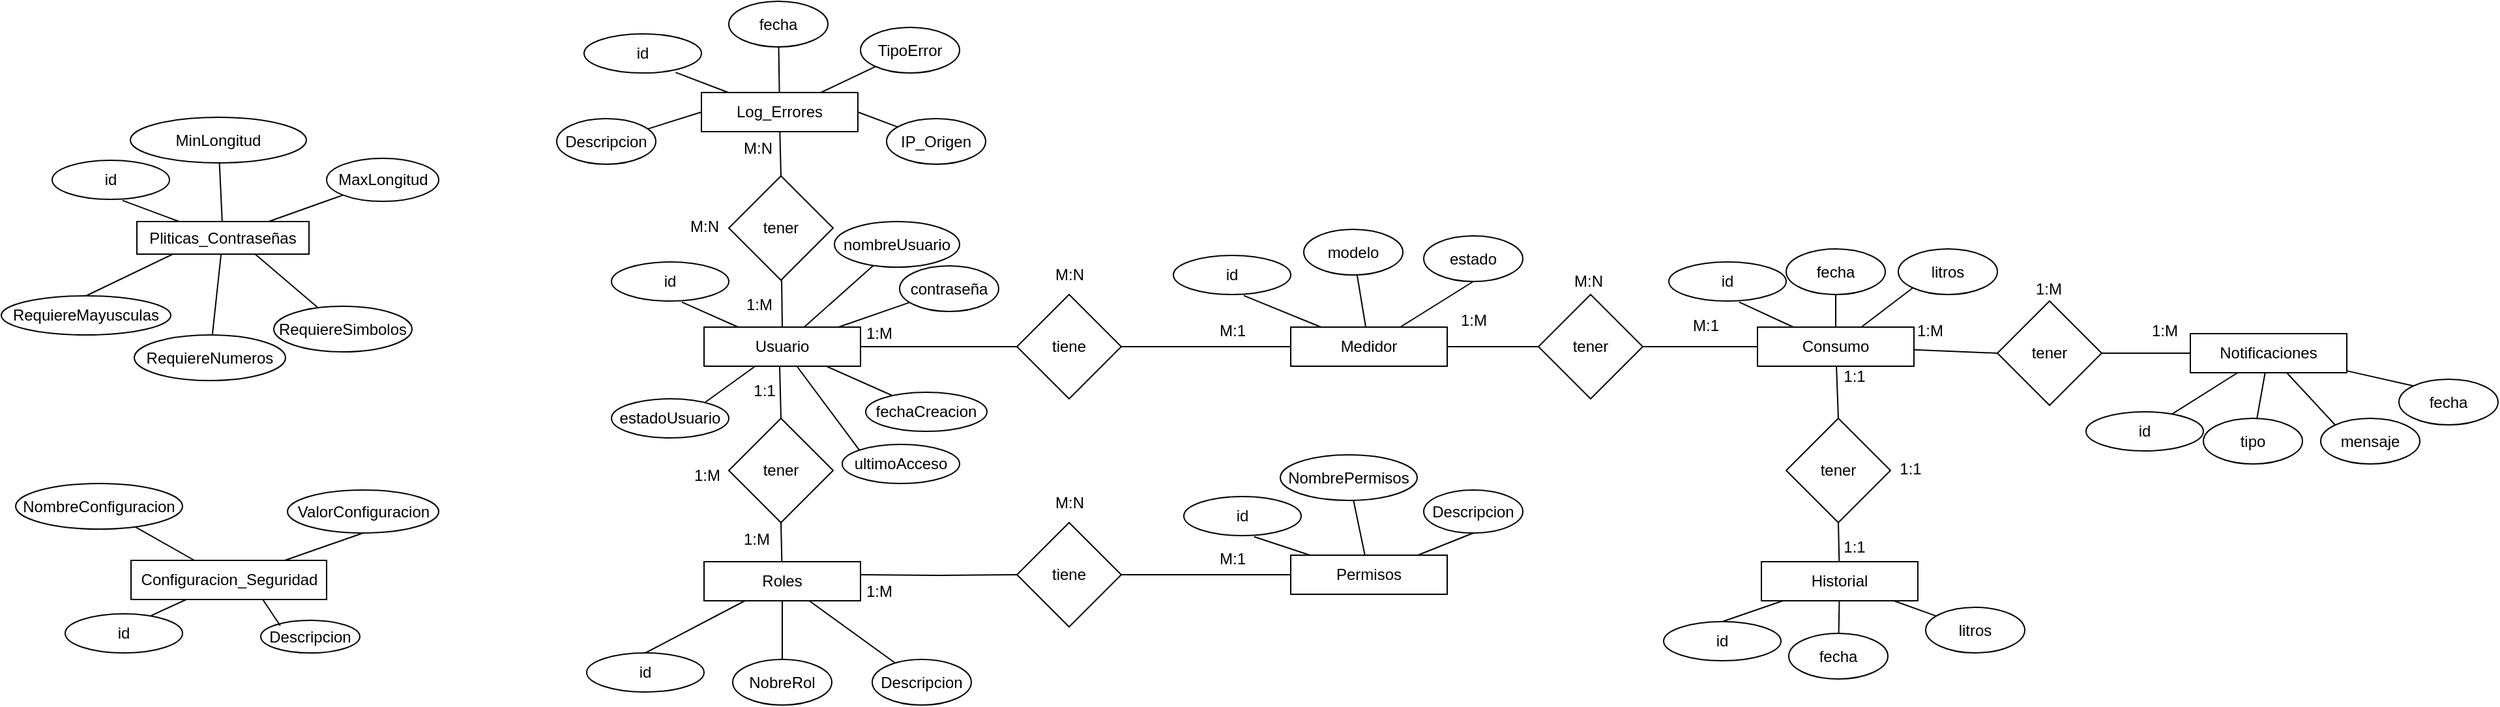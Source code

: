 <mxfile version="28.2.3">
  <diagram name="Page-1" id="yMqZb2H99Yp8ipSMOr5U">
    <mxGraphModel dx="1633" dy="1471" grid="1" gridSize="10" guides="1" tooltips="1" connect="1" arrows="1" fold="1" page="1" pageScale="1" pageWidth="827" pageHeight="1169" math="0" shadow="0">
      <root>
        <mxCell id="0" />
        <mxCell id="1" parent="0" />
        <mxCell id="01cRW5Nif3fKUecZSEzK-48" value="" style="rounded=0;orthogonalLoop=1;jettySize=auto;html=1;endArrow=none;endFill=0;" edge="1" parent="1" source="01cRW5Nif3fKUecZSEzK-39" target="01cRW5Nif3fKUecZSEzK-47">
          <mxGeometry relative="1" as="geometry" />
        </mxCell>
        <mxCell id="01cRW5Nif3fKUecZSEzK-50" style="rounded=0;orthogonalLoop=1;jettySize=auto;html=1;entryX=0.5;entryY=1;entryDx=0;entryDy=0;endArrow=none;endFill=0;" edge="1" parent="1" source="01cRW5Nif3fKUecZSEzK-39" target="01cRW5Nif3fKUecZSEzK-49">
          <mxGeometry relative="1" as="geometry" />
        </mxCell>
        <mxCell id="01cRW5Nif3fKUecZSEzK-98" value="" style="edgeStyle=orthogonalEdgeStyle;rounded=0;orthogonalLoop=1;jettySize=auto;html=1;entryX=1;entryY=0.5;entryDx=0;entryDy=0;endArrow=none;endFill=0;" edge="1" parent="1" source="01cRW5Nif3fKUecZSEzK-39" target="01cRW5Nif3fKUecZSEzK-95">
          <mxGeometry relative="1" as="geometry">
            <mxPoint x="240" y="215" as="targetPoint" />
          </mxGeometry>
        </mxCell>
        <mxCell id="01cRW5Nif3fKUecZSEzK-39" value="Medidor" style="rounded=0;whiteSpace=wrap;html=1;" vertex="1" parent="1">
          <mxGeometry x="340" y="200" width="120" height="30" as="geometry" />
        </mxCell>
        <mxCell id="01cRW5Nif3fKUecZSEzK-40" value="id" style="ellipse;whiteSpace=wrap;html=1;" vertex="1" parent="1">
          <mxGeometry x="250" y="145" width="90" height="30" as="geometry" />
        </mxCell>
        <mxCell id="01cRW5Nif3fKUecZSEzK-46" style="rounded=0;orthogonalLoop=1;jettySize=auto;html=1;entryX=0.6;entryY=1.028;entryDx=0;entryDy=0;entryPerimeter=0;endArrow=none;endFill=0;" edge="1" parent="1" source="01cRW5Nif3fKUecZSEzK-39" target="01cRW5Nif3fKUecZSEzK-40">
          <mxGeometry relative="1" as="geometry" />
        </mxCell>
        <mxCell id="01cRW5Nif3fKUecZSEzK-47" value="modelo" style="ellipse;whiteSpace=wrap;html=1;rounded=0;" vertex="1" parent="1">
          <mxGeometry x="350" y="125" width="76" height="35" as="geometry" />
        </mxCell>
        <mxCell id="01cRW5Nif3fKUecZSEzK-49" value="estado" style="ellipse;whiteSpace=wrap;html=1;rounded=0;" vertex="1" parent="1">
          <mxGeometry x="442" y="130" width="76" height="35" as="geometry" />
        </mxCell>
        <mxCell id="01cRW5Nif3fKUecZSEzK-51" value="" style="rounded=0;orthogonalLoop=1;jettySize=auto;html=1;endArrow=none;endFill=0;" edge="1" parent="1" source="01cRW5Nif3fKUecZSEzK-53" target="01cRW5Nif3fKUecZSEzK-56">
          <mxGeometry relative="1" as="geometry" />
        </mxCell>
        <mxCell id="01cRW5Nif3fKUecZSEzK-52" style="rounded=0;orthogonalLoop=1;jettySize=auto;html=1;endArrow=none;endFill=0;" edge="1" parent="1" source="01cRW5Nif3fKUecZSEzK-53" target="01cRW5Nif3fKUecZSEzK-57">
          <mxGeometry relative="1" as="geometry" />
        </mxCell>
        <mxCell id="01cRW5Nif3fKUecZSEzK-96" value="" style="edgeStyle=orthogonalEdgeStyle;rounded=0;orthogonalLoop=1;jettySize=auto;html=1;endArrow=none;endFill=0;" edge="1" parent="1" source="01cRW5Nif3fKUecZSEzK-53" target="01cRW5Nif3fKUecZSEzK-95">
          <mxGeometry relative="1" as="geometry" />
        </mxCell>
        <mxCell id="01cRW5Nif3fKUecZSEzK-111" style="rounded=0;orthogonalLoop=1;jettySize=auto;html=1;entryX=0.777;entryY=0.138;entryDx=0;entryDy=0;endArrow=none;endFill=0;entryPerimeter=0;" edge="1" parent="1" source="01cRW5Nif3fKUecZSEzK-53" target="01cRW5Nif3fKUecZSEzK-108">
          <mxGeometry relative="1" as="geometry" />
        </mxCell>
        <mxCell id="01cRW5Nif3fKUecZSEzK-112" style="rounded=0;orthogonalLoop=1;jettySize=auto;html=1;entryX=0;entryY=0;entryDx=0;entryDy=0;endArrow=none;endFill=0;" edge="1" parent="1" source="01cRW5Nif3fKUecZSEzK-53" target="01cRW5Nif3fKUecZSEzK-110">
          <mxGeometry relative="1" as="geometry" />
        </mxCell>
        <mxCell id="01cRW5Nif3fKUecZSEzK-113" style="rounded=0;orthogonalLoop=1;jettySize=auto;html=1;entryX=0.252;entryY=0.129;entryDx=0;entryDy=0;endArrow=none;endFill=0;entryPerimeter=0;" edge="1" parent="1" source="01cRW5Nif3fKUecZSEzK-53" target="01cRW5Nif3fKUecZSEzK-109">
          <mxGeometry relative="1" as="geometry" />
        </mxCell>
        <mxCell id="01cRW5Nif3fKUecZSEzK-53" value="Usuario" style="rounded=0;whiteSpace=wrap;html=1;" vertex="1" parent="1">
          <mxGeometry x="-110" y="200" width="120" height="30" as="geometry" />
        </mxCell>
        <mxCell id="01cRW5Nif3fKUecZSEzK-54" value="id" style="ellipse;whiteSpace=wrap;html=1;" vertex="1" parent="1">
          <mxGeometry x="-181" y="150" width="90" height="30" as="geometry" />
        </mxCell>
        <mxCell id="01cRW5Nif3fKUecZSEzK-55" style="rounded=0;orthogonalLoop=1;jettySize=auto;html=1;entryX=0.6;entryY=1.028;entryDx=0;entryDy=0;entryPerimeter=0;endArrow=none;endFill=0;" edge="1" parent="1" source="01cRW5Nif3fKUecZSEzK-53" target="01cRW5Nif3fKUecZSEzK-54">
          <mxGeometry relative="1" as="geometry" />
        </mxCell>
        <mxCell id="01cRW5Nif3fKUecZSEzK-56" value="nombreUsuario" style="ellipse;whiteSpace=wrap;html=1;rounded=0;" vertex="1" parent="1">
          <mxGeometry x="-10" y="119" width="96" height="35" as="geometry" />
        </mxCell>
        <mxCell id="01cRW5Nif3fKUecZSEzK-57" value="contraseña" style="ellipse;whiteSpace=wrap;html=1;rounded=0;" vertex="1" parent="1">
          <mxGeometry x="40" y="153" width="76" height="35" as="geometry" />
        </mxCell>
        <mxCell id="01cRW5Nif3fKUecZSEzK-58" value="" style="rounded=0;orthogonalLoop=1;jettySize=auto;html=1;endArrow=none;endFill=0;" edge="1" parent="1" source="01cRW5Nif3fKUecZSEzK-60" target="01cRW5Nif3fKUecZSEzK-63">
          <mxGeometry relative="1" as="geometry" />
        </mxCell>
        <mxCell id="01cRW5Nif3fKUecZSEzK-59" style="rounded=0;orthogonalLoop=1;jettySize=auto;html=1;entryX=0;entryY=1;entryDx=0;entryDy=0;endArrow=none;endFill=0;" edge="1" parent="1" source="01cRW5Nif3fKUecZSEzK-60" target="01cRW5Nif3fKUecZSEzK-64">
          <mxGeometry relative="1" as="geometry" />
        </mxCell>
        <mxCell id="01cRW5Nif3fKUecZSEzK-116" style="rounded=0;orthogonalLoop=1;jettySize=auto;html=1;entryX=0.5;entryY=0;entryDx=0;entryDy=0;endArrow=none;endFill=0;" edge="1" parent="1" source="01cRW5Nif3fKUecZSEzK-60" target="01cRW5Nif3fKUecZSEzK-115">
          <mxGeometry relative="1" as="geometry" />
        </mxCell>
        <mxCell id="01cRW5Nif3fKUecZSEzK-119" style="rounded=0;orthogonalLoop=1;jettySize=auto;html=1;entryX=0;entryY=0.5;entryDx=0;entryDy=0;endArrow=none;endFill=0;" edge="1" parent="1" source="01cRW5Nif3fKUecZSEzK-60" target="01cRW5Nif3fKUecZSEzK-118">
          <mxGeometry relative="1" as="geometry" />
        </mxCell>
        <mxCell id="01cRW5Nif3fKUecZSEzK-60" value="Consumo" style="rounded=0;whiteSpace=wrap;html=1;" vertex="1" parent="1">
          <mxGeometry x="698" y="200" width="120" height="30" as="geometry" />
        </mxCell>
        <mxCell id="01cRW5Nif3fKUecZSEzK-61" value="id" style="ellipse;whiteSpace=wrap;html=1;" vertex="1" parent="1">
          <mxGeometry x="630" y="150" width="90" height="30" as="geometry" />
        </mxCell>
        <mxCell id="01cRW5Nif3fKUecZSEzK-62" style="rounded=0;orthogonalLoop=1;jettySize=auto;html=1;entryX=0.6;entryY=1.028;entryDx=0;entryDy=0;entryPerimeter=0;endArrow=none;endFill=0;" edge="1" parent="1" source="01cRW5Nif3fKUecZSEzK-60" target="01cRW5Nif3fKUecZSEzK-61">
          <mxGeometry relative="1" as="geometry" />
        </mxCell>
        <mxCell id="01cRW5Nif3fKUecZSEzK-63" value="fecha" style="ellipse;whiteSpace=wrap;html=1;rounded=0;" vertex="1" parent="1">
          <mxGeometry x="720" y="140" width="76" height="35" as="geometry" />
        </mxCell>
        <mxCell id="01cRW5Nif3fKUecZSEzK-64" value="litros" style="ellipse;whiteSpace=wrap;html=1;rounded=0;" vertex="1" parent="1">
          <mxGeometry x="806" y="140" width="76" height="35" as="geometry" />
        </mxCell>
        <mxCell id="01cRW5Nif3fKUecZSEzK-76" value="" style="rounded=0;orthogonalLoop=1;jettySize=auto;html=1;endArrow=none;endFill=0;" edge="1" parent="1" source="01cRW5Nif3fKUecZSEzK-79" target="01cRW5Nif3fKUecZSEzK-82">
          <mxGeometry relative="1" as="geometry" />
        </mxCell>
        <mxCell id="01cRW5Nif3fKUecZSEzK-77" style="rounded=0;orthogonalLoop=1;jettySize=auto;html=1;entryX=0;entryY=0;entryDx=0;entryDy=0;endArrow=none;endFill=0;" edge="1" parent="1" source="01cRW5Nif3fKUecZSEzK-79" target="01cRW5Nif3fKUecZSEzK-83">
          <mxGeometry relative="1" as="geometry" />
        </mxCell>
        <mxCell id="01cRW5Nif3fKUecZSEzK-78" style="rounded=0;orthogonalLoop=1;jettySize=auto;html=1;entryX=0;entryY=0;entryDx=0;entryDy=0;endArrow=none;endFill=0;" edge="1" parent="1" source="01cRW5Nif3fKUecZSEzK-79" target="01cRW5Nif3fKUecZSEzK-84">
          <mxGeometry relative="1" as="geometry" />
        </mxCell>
        <mxCell id="01cRW5Nif3fKUecZSEzK-120" style="rounded=0;orthogonalLoop=1;jettySize=auto;html=1;entryX=1;entryY=0.5;entryDx=0;entryDy=0;endArrow=none;endFill=0;" edge="1" parent="1" source="01cRW5Nif3fKUecZSEzK-79" target="01cRW5Nif3fKUecZSEzK-118">
          <mxGeometry relative="1" as="geometry" />
        </mxCell>
        <mxCell id="01cRW5Nif3fKUecZSEzK-79" value="Notificaciones" style="rounded=0;whiteSpace=wrap;html=1;" vertex="1" parent="1">
          <mxGeometry x="1030" y="205" width="120" height="30" as="geometry" />
        </mxCell>
        <mxCell id="01cRW5Nif3fKUecZSEzK-80" value="id" style="ellipse;whiteSpace=wrap;html=1;" vertex="1" parent="1">
          <mxGeometry x="950" y="265" width="90" height="30" as="geometry" />
        </mxCell>
        <mxCell id="01cRW5Nif3fKUecZSEzK-81" style="rounded=0;orthogonalLoop=1;jettySize=auto;html=1;endArrow=none;endFill=0;" edge="1" parent="1" source="01cRW5Nif3fKUecZSEzK-79" target="01cRW5Nif3fKUecZSEzK-80">
          <mxGeometry relative="1" as="geometry" />
        </mxCell>
        <mxCell id="01cRW5Nif3fKUecZSEzK-82" value="tipo" style="ellipse;whiteSpace=wrap;html=1;rounded=0;" vertex="1" parent="1">
          <mxGeometry x="1040" y="270" width="76" height="35" as="geometry" />
        </mxCell>
        <mxCell id="01cRW5Nif3fKUecZSEzK-83" value="mensaje" style="ellipse;whiteSpace=wrap;html=1;rounded=0;" vertex="1" parent="1">
          <mxGeometry x="1130" y="270" width="76" height="35" as="geometry" />
        </mxCell>
        <mxCell id="01cRW5Nif3fKUecZSEzK-84" value="fecha" style="ellipse;whiteSpace=wrap;html=1;rounded=0;" vertex="1" parent="1">
          <mxGeometry x="1190" y="240" width="76" height="35" as="geometry" />
        </mxCell>
        <mxCell id="01cRW5Nif3fKUecZSEzK-85" value="" style="rounded=0;orthogonalLoop=1;jettySize=auto;html=1;endArrow=none;endFill=0;" edge="1" parent="1" source="01cRW5Nif3fKUecZSEzK-88" target="01cRW5Nif3fKUecZSEzK-91">
          <mxGeometry relative="1" as="geometry" />
        </mxCell>
        <mxCell id="01cRW5Nif3fKUecZSEzK-86" style="rounded=0;orthogonalLoop=1;jettySize=auto;html=1;endArrow=none;endFill=0;" edge="1" parent="1" source="01cRW5Nif3fKUecZSEzK-88" target="01cRW5Nif3fKUecZSEzK-92">
          <mxGeometry relative="1" as="geometry" />
        </mxCell>
        <mxCell id="01cRW5Nif3fKUecZSEzK-117" style="rounded=0;orthogonalLoop=1;jettySize=auto;html=1;entryX=0.5;entryY=1;entryDx=0;entryDy=0;endArrow=none;endFill=0;" edge="1" parent="1" source="01cRW5Nif3fKUecZSEzK-88" target="01cRW5Nif3fKUecZSEzK-115">
          <mxGeometry relative="1" as="geometry" />
        </mxCell>
        <mxCell id="01cRW5Nif3fKUecZSEzK-88" value="Historial" style="rounded=0;whiteSpace=wrap;html=1;" vertex="1" parent="1">
          <mxGeometry x="701" y="380" width="120" height="30" as="geometry" />
        </mxCell>
        <mxCell id="01cRW5Nif3fKUecZSEzK-89" value="id" style="ellipse;whiteSpace=wrap;html=1;" vertex="1" parent="1">
          <mxGeometry x="626" y="426" width="90" height="30" as="geometry" />
        </mxCell>
        <mxCell id="01cRW5Nif3fKUecZSEzK-90" style="rounded=0;orthogonalLoop=1;jettySize=auto;html=1;entryX=0.5;entryY=0;entryDx=0;entryDy=0;endArrow=none;endFill=0;" edge="1" parent="1" source="01cRW5Nif3fKUecZSEzK-88" target="01cRW5Nif3fKUecZSEzK-89">
          <mxGeometry relative="1" as="geometry" />
        </mxCell>
        <mxCell id="01cRW5Nif3fKUecZSEzK-91" value="fecha" style="ellipse;whiteSpace=wrap;html=1;rounded=0;" vertex="1" parent="1">
          <mxGeometry x="722" y="435" width="76" height="35" as="geometry" />
        </mxCell>
        <mxCell id="01cRW5Nif3fKUecZSEzK-92" value="litros" style="ellipse;whiteSpace=wrap;html=1;rounded=0;" vertex="1" parent="1">
          <mxGeometry x="827" y="415" width="76" height="35" as="geometry" />
        </mxCell>
        <mxCell id="01cRW5Nif3fKUecZSEzK-95" value="tiene" style="rhombus;whiteSpace=wrap;html=1;rounded=0;" vertex="1" parent="1">
          <mxGeometry x="130" y="175" width="80" height="80" as="geometry" />
        </mxCell>
        <mxCell id="01cRW5Nif3fKUecZSEzK-99" value="1:M" style="text;html=1;align=center;verticalAlign=middle;resizable=0;points=[];autosize=1;strokeColor=none;fillColor=none;" vertex="1" parent="1">
          <mxGeometry x="4" y="190" width="40" height="30" as="geometry" />
        </mxCell>
        <mxCell id="01cRW5Nif3fKUecZSEzK-100" value="M:1" style="text;html=1;align=center;verticalAlign=middle;resizable=0;points=[];autosize=1;strokeColor=none;fillColor=none;" vertex="1" parent="1">
          <mxGeometry x="275" y="188" width="40" height="30" as="geometry" />
        </mxCell>
        <mxCell id="01cRW5Nif3fKUecZSEzK-101" value="M:N" style="text;html=1;align=center;verticalAlign=middle;resizable=0;points=[];autosize=1;strokeColor=none;fillColor=none;" vertex="1" parent="1">
          <mxGeometry x="145" y="145" width="50" height="30" as="geometry" />
        </mxCell>
        <mxCell id="01cRW5Nif3fKUecZSEzK-102" value="" style="edgeStyle=orthogonalEdgeStyle;rounded=0;orthogonalLoop=1;jettySize=auto;html=1;entryX=1;entryY=0.5;entryDx=0;entryDy=0;endArrow=none;endFill=0;exitX=0;exitY=0.5;exitDx=0;exitDy=0;" edge="1" parent="1" target="01cRW5Nif3fKUecZSEzK-104" source="01cRW5Nif3fKUecZSEzK-60">
          <mxGeometry relative="1" as="geometry">
            <mxPoint x="754" y="215" as="sourcePoint" />
            <mxPoint x="654" y="215" as="targetPoint" />
          </mxGeometry>
        </mxCell>
        <mxCell id="01cRW5Nif3fKUecZSEzK-103" value="" style="edgeStyle=orthogonalEdgeStyle;rounded=0;orthogonalLoop=1;jettySize=auto;html=1;endArrow=none;endFill=0;exitX=1;exitY=0.5;exitDx=0;exitDy=0;" edge="1" parent="1" target="01cRW5Nif3fKUecZSEzK-104" source="01cRW5Nif3fKUecZSEzK-39">
          <mxGeometry relative="1" as="geometry">
            <mxPoint x="480" y="260" as="sourcePoint" />
          </mxGeometry>
        </mxCell>
        <mxCell id="01cRW5Nif3fKUecZSEzK-104" value="tener" style="rhombus;whiteSpace=wrap;html=1;rounded=0;" vertex="1" parent="1">
          <mxGeometry x="530" y="175" width="80" height="80" as="geometry" />
        </mxCell>
        <mxCell id="01cRW5Nif3fKUecZSEzK-106" value="1:M" style="text;html=1;align=center;verticalAlign=middle;resizable=0;points=[];autosize=1;strokeColor=none;fillColor=none;" vertex="1" parent="1">
          <mxGeometry x="460" y="180" width="40" height="30" as="geometry" />
        </mxCell>
        <mxCell id="01cRW5Nif3fKUecZSEzK-107" value="M:1" style="text;html=1;align=center;verticalAlign=middle;resizable=0;points=[];autosize=1;strokeColor=none;fillColor=none;" vertex="1" parent="1">
          <mxGeometry x="638" y="184" width="40" height="30" as="geometry" />
        </mxCell>
        <mxCell id="01cRW5Nif3fKUecZSEzK-108" value="estadoUsuario" style="ellipse;whiteSpace=wrap;html=1;" vertex="1" parent="1">
          <mxGeometry x="-181" y="255" width="90" height="30" as="geometry" />
        </mxCell>
        <mxCell id="01cRW5Nif3fKUecZSEzK-109" value="fechaCreacion" style="ellipse;whiteSpace=wrap;html=1;" vertex="1" parent="1">
          <mxGeometry x="14" y="250" width="93" height="30" as="geometry" />
        </mxCell>
        <mxCell id="01cRW5Nif3fKUecZSEzK-110" value="ultimoAcceso" style="ellipse;whiteSpace=wrap;html=1;" vertex="1" parent="1">
          <mxGeometry x="-4" y="290" width="90" height="30" as="geometry" />
        </mxCell>
        <mxCell id="01cRW5Nif3fKUecZSEzK-115" value="tener" style="rhombus;whiteSpace=wrap;html=1;rounded=0;" vertex="1" parent="1">
          <mxGeometry x="720" y="270" width="80" height="80" as="geometry" />
        </mxCell>
        <mxCell id="01cRW5Nif3fKUecZSEzK-118" value="tener" style="rhombus;whiteSpace=wrap;html=1;rounded=0;" vertex="1" parent="1">
          <mxGeometry x="882" y="180" width="80" height="80" as="geometry" />
        </mxCell>
        <mxCell id="01cRW5Nif3fKUecZSEzK-121" style="rounded=0;orthogonalLoop=1;jettySize=auto;html=1;entryX=0.5;entryY=0;entryDx=0;entryDy=0;endArrow=none;endFill=0;" edge="1" parent="1" target="01cRW5Nif3fKUecZSEzK-130">
          <mxGeometry relative="1" as="geometry">
            <mxPoint x="-52" y="230" as="sourcePoint" />
          </mxGeometry>
        </mxCell>
        <mxCell id="01cRW5Nif3fKUecZSEzK-122" value="" style="rounded=0;orthogonalLoop=1;jettySize=auto;html=1;endArrow=none;endFill=0;" edge="1" parent="1" source="01cRW5Nif3fKUecZSEzK-125" target="01cRW5Nif3fKUecZSEzK-128">
          <mxGeometry relative="1" as="geometry" />
        </mxCell>
        <mxCell id="01cRW5Nif3fKUecZSEzK-123" style="rounded=0;orthogonalLoop=1;jettySize=auto;html=1;endArrow=none;endFill=0;" edge="1" parent="1" source="01cRW5Nif3fKUecZSEzK-125" target="01cRW5Nif3fKUecZSEzK-129">
          <mxGeometry relative="1" as="geometry" />
        </mxCell>
        <mxCell id="01cRW5Nif3fKUecZSEzK-124" style="rounded=0;orthogonalLoop=1;jettySize=auto;html=1;entryX=0.5;entryY=1;entryDx=0;entryDy=0;endArrow=none;endFill=0;" edge="1" parent="1" source="01cRW5Nif3fKUecZSEzK-125" target="01cRW5Nif3fKUecZSEzK-130">
          <mxGeometry relative="1" as="geometry" />
        </mxCell>
        <mxCell id="01cRW5Nif3fKUecZSEzK-125" value="Roles" style="rounded=0;whiteSpace=wrap;html=1;" vertex="1" parent="1">
          <mxGeometry x="-110" y="380" width="120" height="30" as="geometry" />
        </mxCell>
        <mxCell id="01cRW5Nif3fKUecZSEzK-126" value="id" style="ellipse;whiteSpace=wrap;html=1;" vertex="1" parent="1">
          <mxGeometry x="-200" y="450" width="90" height="30" as="geometry" />
        </mxCell>
        <mxCell id="01cRW5Nif3fKUecZSEzK-127" style="rounded=0;orthogonalLoop=1;jettySize=auto;html=1;entryX=0.5;entryY=0;entryDx=0;entryDy=0;endArrow=none;endFill=0;" edge="1" parent="1" source="01cRW5Nif3fKUecZSEzK-125" target="01cRW5Nif3fKUecZSEzK-126">
          <mxGeometry relative="1" as="geometry" />
        </mxCell>
        <mxCell id="01cRW5Nif3fKUecZSEzK-128" value="NobreRol" style="ellipse;whiteSpace=wrap;html=1;rounded=0;" vertex="1" parent="1">
          <mxGeometry x="-88" y="455" width="76" height="35" as="geometry" />
        </mxCell>
        <mxCell id="01cRW5Nif3fKUecZSEzK-129" value="Descripcion" style="ellipse;whiteSpace=wrap;html=1;rounded=0;" vertex="1" parent="1">
          <mxGeometry x="19" y="455" width="76" height="35" as="geometry" />
        </mxCell>
        <mxCell id="01cRW5Nif3fKUecZSEzK-130" value="tener" style="rhombus;whiteSpace=wrap;html=1;rounded=0;" vertex="1" parent="1">
          <mxGeometry x="-91" y="270" width="80" height="80" as="geometry" />
        </mxCell>
        <mxCell id="01cRW5Nif3fKUecZSEzK-131" style="rounded=0;orthogonalLoop=1;jettySize=auto;html=1;entryX=0.5;entryY=0;entryDx=0;entryDy=0;endArrow=none;endFill=0;" edge="1" parent="1" target="01cRW5Nif3fKUecZSEzK-140">
          <mxGeometry relative="1" as="geometry">
            <mxPoint x="-52" y="44" as="sourcePoint" />
          </mxGeometry>
        </mxCell>
        <mxCell id="01cRW5Nif3fKUecZSEzK-132" value="" style="rounded=0;orthogonalLoop=1;jettySize=auto;html=1;endArrow=none;endFill=0;" edge="1" parent="1" source="01cRW5Nif3fKUecZSEzK-135" target="01cRW5Nif3fKUecZSEzK-138">
          <mxGeometry relative="1" as="geometry" />
        </mxCell>
        <mxCell id="01cRW5Nif3fKUecZSEzK-133" style="rounded=0;orthogonalLoop=1;jettySize=auto;html=1;endArrow=none;endFill=0;" edge="1" parent="1" source="01cRW5Nif3fKUecZSEzK-135" target="01cRW5Nif3fKUecZSEzK-139">
          <mxGeometry relative="1" as="geometry" />
        </mxCell>
        <mxCell id="01cRW5Nif3fKUecZSEzK-135" value="Log_Errores" style="rounded=0;whiteSpace=wrap;html=1;" vertex="1" parent="1">
          <mxGeometry x="-112" y="20" width="120" height="30" as="geometry" />
        </mxCell>
        <mxCell id="01cRW5Nif3fKUecZSEzK-136" value="id" style="ellipse;whiteSpace=wrap;html=1;" vertex="1" parent="1">
          <mxGeometry x="-202" y="-25" width="90" height="30" as="geometry" />
        </mxCell>
        <mxCell id="01cRW5Nif3fKUecZSEzK-137" style="rounded=0;orthogonalLoop=1;jettySize=auto;html=1;entryX=0.78;entryY=0.985;entryDx=0;entryDy=0;endArrow=none;endFill=0;entryPerimeter=0;" edge="1" parent="1" source="01cRW5Nif3fKUecZSEzK-135" target="01cRW5Nif3fKUecZSEzK-136">
          <mxGeometry relative="1" as="geometry" />
        </mxCell>
        <mxCell id="01cRW5Nif3fKUecZSEzK-138" value="fecha" style="ellipse;whiteSpace=wrap;html=1;rounded=0;" vertex="1" parent="1">
          <mxGeometry x="-91" y="-50" width="76" height="35" as="geometry" />
        </mxCell>
        <mxCell id="01cRW5Nif3fKUecZSEzK-139" value="TipoError" style="ellipse;whiteSpace=wrap;html=1;rounded=0;" vertex="1" parent="1">
          <mxGeometry x="10" y="-30" width="76" height="35" as="geometry" />
        </mxCell>
        <mxCell id="01cRW5Nif3fKUecZSEzK-141" style="rounded=0;orthogonalLoop=1;jettySize=auto;html=1;entryX=0.5;entryY=0;entryDx=0;entryDy=0;endArrow=none;endFill=0;" edge="1" parent="1" source="01cRW5Nif3fKUecZSEzK-140" target="01cRW5Nif3fKUecZSEzK-53">
          <mxGeometry relative="1" as="geometry" />
        </mxCell>
        <mxCell id="01cRW5Nif3fKUecZSEzK-140" value="tener" style="rhombus;whiteSpace=wrap;html=1;rounded=0;" vertex="1" parent="1">
          <mxGeometry x="-91" y="84" width="80" height="80" as="geometry" />
        </mxCell>
        <mxCell id="01cRW5Nif3fKUecZSEzK-142" value="" style="rounded=0;orthogonalLoop=1;jettySize=auto;html=1;endArrow=none;endFill=0;exitX=0;exitY=0.5;exitDx=0;exitDy=0;" edge="1" parent="1" target="01cRW5Nif3fKUecZSEzK-143" source="01cRW5Nif3fKUecZSEzK-135">
          <mxGeometry relative="1" as="geometry">
            <mxPoint x="100" y="-30" as="sourcePoint" />
          </mxGeometry>
        </mxCell>
        <mxCell id="01cRW5Nif3fKUecZSEzK-143" value="Descripcion" style="ellipse;whiteSpace=wrap;html=1;rounded=0;" vertex="1" parent="1">
          <mxGeometry x="-223" y="40" width="76" height="35" as="geometry" />
        </mxCell>
        <mxCell id="01cRW5Nif3fKUecZSEzK-145" value="" style="rounded=0;orthogonalLoop=1;jettySize=auto;html=1;endArrow=none;endFill=0;exitX=1;exitY=0.5;exitDx=0;exitDy=0;" edge="1" parent="1" target="01cRW5Nif3fKUecZSEzK-146" source="01cRW5Nif3fKUecZSEzK-135">
          <mxGeometry relative="1" as="geometry">
            <mxPoint x="10" y="50" as="sourcePoint" />
          </mxGeometry>
        </mxCell>
        <mxCell id="01cRW5Nif3fKUecZSEzK-146" value="IP_Origen" style="ellipse;whiteSpace=wrap;html=1;rounded=0;" vertex="1" parent="1">
          <mxGeometry x="30" y="40" width="76" height="35" as="geometry" />
        </mxCell>
        <mxCell id="01cRW5Nif3fKUecZSEzK-147" value="" style="rounded=0;orthogonalLoop=1;jettySize=auto;html=1;endArrow=none;endFill=0;" edge="1" parent="1" source="01cRW5Nif3fKUecZSEzK-150" target="01cRW5Nif3fKUecZSEzK-153">
          <mxGeometry relative="1" as="geometry" />
        </mxCell>
        <mxCell id="01cRW5Nif3fKUecZSEzK-148" style="rounded=0;orthogonalLoop=1;jettySize=auto;html=1;entryX=0.5;entryY=1;entryDx=0;entryDy=0;endArrow=none;endFill=0;" edge="1" parent="1" source="01cRW5Nif3fKUecZSEzK-150" target="01cRW5Nif3fKUecZSEzK-154">
          <mxGeometry relative="1" as="geometry" />
        </mxCell>
        <mxCell id="01cRW5Nif3fKUecZSEzK-149" value="" style="edgeStyle=orthogonalEdgeStyle;rounded=0;orthogonalLoop=1;jettySize=auto;html=1;entryX=1;entryY=0.5;entryDx=0;entryDy=0;endArrow=none;endFill=0;" edge="1" parent="1" source="01cRW5Nif3fKUecZSEzK-150" target="01cRW5Nif3fKUecZSEzK-156">
          <mxGeometry relative="1" as="geometry">
            <mxPoint x="240" y="390" as="targetPoint" />
          </mxGeometry>
        </mxCell>
        <mxCell id="01cRW5Nif3fKUecZSEzK-150" value="Permisos" style="rounded=0;whiteSpace=wrap;html=1;" vertex="1" parent="1">
          <mxGeometry x="340" y="375" width="120" height="30" as="geometry" />
        </mxCell>
        <mxCell id="01cRW5Nif3fKUecZSEzK-151" value="id" style="ellipse;whiteSpace=wrap;html=1;" vertex="1" parent="1">
          <mxGeometry x="258" y="330" width="90" height="30" as="geometry" />
        </mxCell>
        <mxCell id="01cRW5Nif3fKUecZSEzK-152" style="rounded=0;orthogonalLoop=1;jettySize=auto;html=1;entryX=0.6;entryY=1.028;entryDx=0;entryDy=0;entryPerimeter=0;endArrow=none;endFill=0;" edge="1" parent="1" source="01cRW5Nif3fKUecZSEzK-150" target="01cRW5Nif3fKUecZSEzK-151">
          <mxGeometry relative="1" as="geometry" />
        </mxCell>
        <mxCell id="01cRW5Nif3fKUecZSEzK-153" value="NombrePermisos" style="ellipse;whiteSpace=wrap;html=1;rounded=0;" vertex="1" parent="1">
          <mxGeometry x="332" y="298" width="105" height="35" as="geometry" />
        </mxCell>
        <mxCell id="01cRW5Nif3fKUecZSEzK-154" value="Descripcion" style="ellipse;whiteSpace=wrap;html=1;rounded=0;" vertex="1" parent="1">
          <mxGeometry x="442" y="325" width="76" height="33" as="geometry" />
        </mxCell>
        <mxCell id="01cRW5Nif3fKUecZSEzK-155" value="" style="edgeStyle=orthogonalEdgeStyle;rounded=0;orthogonalLoop=1;jettySize=auto;html=1;endArrow=none;endFill=0;" edge="1" parent="1" target="01cRW5Nif3fKUecZSEzK-156">
          <mxGeometry relative="1" as="geometry">
            <mxPoint x="10" y="390" as="sourcePoint" />
          </mxGeometry>
        </mxCell>
        <mxCell id="01cRW5Nif3fKUecZSEzK-156" value="tiene" style="rhombus;whiteSpace=wrap;html=1;rounded=0;" vertex="1" parent="1">
          <mxGeometry x="130" y="350" width="80" height="80" as="geometry" />
        </mxCell>
        <mxCell id="01cRW5Nif3fKUecZSEzK-157" value="M:1" style="text;html=1;align=center;verticalAlign=middle;resizable=0;points=[];autosize=1;strokeColor=none;fillColor=none;" vertex="1" parent="1">
          <mxGeometry x="275" y="363" width="40" height="30" as="geometry" />
        </mxCell>
        <mxCell id="01cRW5Nif3fKUecZSEzK-158" value="M:N" style="text;html=1;align=center;verticalAlign=middle;resizable=0;points=[];autosize=1;strokeColor=none;fillColor=none;" vertex="1" parent="1">
          <mxGeometry x="145" y="320" width="50" height="30" as="geometry" />
        </mxCell>
        <mxCell id="01cRW5Nif3fKUecZSEzK-187" value="" style="rounded=0;orthogonalLoop=1;jettySize=auto;html=1;endArrow=none;endFill=0;" edge="1" parent="1" source="01cRW5Nif3fKUecZSEzK-189" target="01cRW5Nif3fKUecZSEzK-192">
          <mxGeometry relative="1" as="geometry" />
        </mxCell>
        <mxCell id="01cRW5Nif3fKUecZSEzK-188" style="rounded=0;orthogonalLoop=1;jettySize=auto;html=1;entryX=0;entryY=1;entryDx=0;entryDy=0;endArrow=none;endFill=0;" edge="1" parent="1" source="01cRW5Nif3fKUecZSEzK-189" target="01cRW5Nif3fKUecZSEzK-193">
          <mxGeometry relative="1" as="geometry" />
        </mxCell>
        <mxCell id="01cRW5Nif3fKUecZSEzK-190" value="id" style="ellipse;whiteSpace=wrap;html=1;" vertex="1" parent="1">
          <mxGeometry x="-610" y="72" width="90" height="30" as="geometry" />
        </mxCell>
        <mxCell id="01cRW5Nif3fKUecZSEzK-191" style="rounded=0;orthogonalLoop=1;jettySize=auto;html=1;entryX=0.6;entryY=1.028;entryDx=0;entryDy=0;entryPerimeter=0;endArrow=none;endFill=0;" edge="1" parent="1" source="01cRW5Nif3fKUecZSEzK-189" target="01cRW5Nif3fKUecZSEzK-190">
          <mxGeometry relative="1" as="geometry" />
        </mxCell>
        <mxCell id="01cRW5Nif3fKUecZSEzK-192" value="MinLongitud" style="ellipse;whiteSpace=wrap;html=1;rounded=0;" vertex="1" parent="1">
          <mxGeometry x="-550" y="39" width="135" height="35" as="geometry" />
        </mxCell>
        <mxCell id="01cRW5Nif3fKUecZSEzK-193" value="MaxLongitud" style="ellipse;whiteSpace=wrap;html=1;rounded=0;" vertex="1" parent="1">
          <mxGeometry x="-399.5" y="70.5" width="86" height="33" as="geometry" />
        </mxCell>
        <mxCell id="01cRW5Nif3fKUecZSEzK-194" value="" style="rounded=0;orthogonalLoop=1;jettySize=auto;html=1;endArrow=none;endFill=0;" edge="1" parent="1" source="01cRW5Nif3fKUecZSEzK-196" target="01cRW5Nif3fKUecZSEzK-199">
          <mxGeometry relative="1" as="geometry" />
        </mxCell>
        <mxCell id="01cRW5Nif3fKUecZSEzK-195" style="rounded=0;orthogonalLoop=1;jettySize=auto;html=1;entryX=0.5;entryY=1;entryDx=0;entryDy=0;endArrow=none;endFill=0;" edge="1" parent="1" source="01cRW5Nif3fKUecZSEzK-196" target="01cRW5Nif3fKUecZSEzK-200">
          <mxGeometry relative="1" as="geometry" />
        </mxCell>
        <mxCell id="01cRW5Nif3fKUecZSEzK-196" value="Configuracion_Seguridad" style="rounded=0;whiteSpace=wrap;html=1;" vertex="1" parent="1">
          <mxGeometry x="-549.5" y="379" width="150" height="30" as="geometry" />
        </mxCell>
        <mxCell id="01cRW5Nif3fKUecZSEzK-197" value="id" style="ellipse;whiteSpace=wrap;html=1;" vertex="1" parent="1">
          <mxGeometry x="-600" y="420" width="90" height="30" as="geometry" />
        </mxCell>
        <mxCell id="01cRW5Nif3fKUecZSEzK-198" style="rounded=0;orthogonalLoop=1;jettySize=auto;html=1;entryX=0.732;entryY=0.048;entryDx=0;entryDy=0;entryPerimeter=0;endArrow=none;endFill=0;" edge="1" parent="1" source="01cRW5Nif3fKUecZSEzK-196" target="01cRW5Nif3fKUecZSEzK-197">
          <mxGeometry relative="1" as="geometry" />
        </mxCell>
        <mxCell id="01cRW5Nif3fKUecZSEzK-199" value="NombreConfiguracion" style="ellipse;whiteSpace=wrap;html=1;rounded=0;" vertex="1" parent="1">
          <mxGeometry x="-638" y="320" width="128" height="35" as="geometry" />
        </mxCell>
        <mxCell id="01cRW5Nif3fKUecZSEzK-200" value="ValorConfiguracion" style="ellipse;whiteSpace=wrap;html=1;rounded=0;" vertex="1" parent="1">
          <mxGeometry x="-429.5" y="325" width="116" height="33" as="geometry" />
        </mxCell>
        <mxCell id="01cRW5Nif3fKUecZSEzK-202" value="Descripcion" style="ellipse;whiteSpace=wrap;html=1;rounded=0;" vertex="1" parent="1">
          <mxGeometry x="-450" y="425" width="76" height="25" as="geometry" />
        </mxCell>
        <mxCell id="01cRW5Nif3fKUecZSEzK-204" style="rounded=0;orthogonalLoop=1;jettySize=auto;html=1;entryX=0.672;entryY=0.988;entryDx=0;entryDy=0;endArrow=none;endFill=0;exitX=0.197;exitY=0.164;exitDx=0;exitDy=0;exitPerimeter=0;entryPerimeter=0;" edge="1" parent="1" source="01cRW5Nif3fKUecZSEzK-202" target="01cRW5Nif3fKUecZSEzK-196">
          <mxGeometry relative="1" as="geometry">
            <mxPoint x="-344" y="395" as="sourcePoint" />
            <mxPoint x="-390" y="391" as="targetPoint" />
          </mxGeometry>
        </mxCell>
        <mxCell id="01cRW5Nif3fKUecZSEzK-205" value="" style="rounded=0;orthogonalLoop=1;jettySize=auto;html=1;endArrow=none;endFill=0;" edge="1" parent="1" target="01cRW5Nif3fKUecZSEzK-209">
          <mxGeometry relative="1" as="geometry">
            <mxPoint x="-480" y="140" as="sourcePoint" />
          </mxGeometry>
        </mxCell>
        <mxCell id="01cRW5Nif3fKUecZSEzK-206" style="rounded=0;orthogonalLoop=1;jettySize=auto;html=1;endArrow=none;endFill=0;" edge="1" parent="1" target="01cRW5Nif3fKUecZSEzK-210">
          <mxGeometry relative="1" as="geometry">
            <mxPoint x="-459" y="140" as="sourcePoint" />
          </mxGeometry>
        </mxCell>
        <mxCell id="01cRW5Nif3fKUecZSEzK-207" value="RequiereMayusculas" style="ellipse;whiteSpace=wrap;html=1;" vertex="1" parent="1">
          <mxGeometry x="-649" y="176" width="130" height="30" as="geometry" />
        </mxCell>
        <mxCell id="01cRW5Nif3fKUecZSEzK-208" style="rounded=0;orthogonalLoop=1;jettySize=auto;html=1;entryX=0.5;entryY=0;entryDx=0;entryDy=0;endArrow=none;endFill=0;" edge="1" parent="1" target="01cRW5Nif3fKUecZSEzK-207">
          <mxGeometry relative="1" as="geometry">
            <mxPoint x="-509" y="140" as="sourcePoint" />
          </mxGeometry>
        </mxCell>
        <mxCell id="01cRW5Nif3fKUecZSEzK-209" value="RequiereNumeros" style="ellipse;whiteSpace=wrap;html=1;rounded=0;" vertex="1" parent="1">
          <mxGeometry x="-547" y="206" width="116" height="35" as="geometry" />
        </mxCell>
        <mxCell id="01cRW5Nif3fKUecZSEzK-210" value="RequiereSimbolos" style="ellipse;whiteSpace=wrap;html=1;rounded=0;" vertex="1" parent="1">
          <mxGeometry x="-440" y="184" width="106" height="35" as="geometry" />
        </mxCell>
        <mxCell id="01cRW5Nif3fKUecZSEzK-189" value="Pliticas_Contraseñas" style="rounded=0;whiteSpace=wrap;html=1;" vertex="1" parent="1">
          <mxGeometry x="-545" y="119" width="132" height="25" as="geometry" />
        </mxCell>
        <mxCell id="01cRW5Nif3fKUecZSEzK-214" value="1:M" style="text;html=1;align=center;verticalAlign=middle;resizable=0;points=[];autosize=1;strokeColor=none;fillColor=none;" vertex="1" parent="1">
          <mxGeometry x="-88" y="168" width="40" height="30" as="geometry" />
        </mxCell>
        <mxCell id="01cRW5Nif3fKUecZSEzK-215" value="M:N" style="text;html=1;align=center;verticalAlign=middle;resizable=0;points=[];autosize=1;strokeColor=none;fillColor=none;" vertex="1" parent="1">
          <mxGeometry x="-94" y="48" width="50" height="30" as="geometry" />
        </mxCell>
        <mxCell id="01cRW5Nif3fKUecZSEzK-216" value="M:N" style="text;html=1;align=center;verticalAlign=middle;resizable=0;points=[];autosize=1;strokeColor=none;fillColor=none;" vertex="1" parent="1">
          <mxGeometry x="-135" y="108" width="50" height="30" as="geometry" />
        </mxCell>
        <mxCell id="01cRW5Nif3fKUecZSEzK-217" value="1:1" style="text;html=1;align=center;verticalAlign=middle;resizable=0;points=[];autosize=1;strokeColor=none;fillColor=none;" vertex="1" parent="1">
          <mxGeometry x="-84" y="234" width="40" height="30" as="geometry" />
        </mxCell>
        <mxCell id="01cRW5Nif3fKUecZSEzK-218" value="1:M" style="text;html=1;align=center;verticalAlign=middle;resizable=0;points=[];autosize=1;strokeColor=none;fillColor=none;" vertex="1" parent="1">
          <mxGeometry x="-90" y="348" width="40" height="30" as="geometry" />
        </mxCell>
        <mxCell id="01cRW5Nif3fKUecZSEzK-219" value="1:M" style="text;html=1;align=center;verticalAlign=middle;resizable=0;points=[];autosize=1;strokeColor=none;fillColor=none;" vertex="1" parent="1">
          <mxGeometry x="-128" y="299" width="40" height="30" as="geometry" />
        </mxCell>
        <mxCell id="01cRW5Nif3fKUecZSEzK-220" value="1:M" style="text;html=1;align=center;verticalAlign=middle;resizable=0;points=[];autosize=1;strokeColor=none;fillColor=none;" vertex="1" parent="1">
          <mxGeometry x="4" y="388" width="40" height="30" as="geometry" />
        </mxCell>
        <mxCell id="01cRW5Nif3fKUecZSEzK-221" value="M:N" style="text;html=1;align=center;verticalAlign=middle;resizable=0;points=[];autosize=1;strokeColor=none;fillColor=none;" vertex="1" parent="1">
          <mxGeometry x="543" y="150" width="50" height="30" as="geometry" />
        </mxCell>
        <mxCell id="01cRW5Nif3fKUecZSEzK-222" value="1:M" style="text;html=1;align=center;verticalAlign=middle;resizable=0;points=[];autosize=1;strokeColor=none;fillColor=none;" vertex="1" parent="1">
          <mxGeometry x="810" y="188" width="40" height="30" as="geometry" />
        </mxCell>
        <mxCell id="01cRW5Nif3fKUecZSEzK-223" value="1:M" style="text;html=1;align=center;verticalAlign=middle;resizable=0;points=[];autosize=1;strokeColor=none;fillColor=none;" vertex="1" parent="1">
          <mxGeometry x="990" y="188" width="40" height="30" as="geometry" />
        </mxCell>
        <mxCell id="01cRW5Nif3fKUecZSEzK-224" value="1:M" style="text;html=1;align=center;verticalAlign=middle;resizable=0;points=[];autosize=1;strokeColor=none;fillColor=none;" vertex="1" parent="1">
          <mxGeometry x="901" y="156" width="40" height="30" as="geometry" />
        </mxCell>
        <mxCell id="01cRW5Nif3fKUecZSEzK-225" value="1:1" style="text;html=1;align=center;verticalAlign=middle;resizable=0;points=[];autosize=1;strokeColor=none;fillColor=none;" vertex="1" parent="1">
          <mxGeometry x="795" y="294" width="40" height="30" as="geometry" />
        </mxCell>
        <mxCell id="01cRW5Nif3fKUecZSEzK-226" value="1:1" style="text;html=1;align=center;verticalAlign=middle;resizable=0;points=[];autosize=1;strokeColor=none;fillColor=none;" vertex="1" parent="1">
          <mxGeometry x="752" y="223" width="40" height="30" as="geometry" />
        </mxCell>
        <mxCell id="01cRW5Nif3fKUecZSEzK-227" value="1:1" style="text;html=1;align=center;verticalAlign=middle;resizable=0;points=[];autosize=1;strokeColor=none;fillColor=none;" vertex="1" parent="1">
          <mxGeometry x="752" y="354" width="40" height="30" as="geometry" />
        </mxCell>
      </root>
    </mxGraphModel>
  </diagram>
</mxfile>
